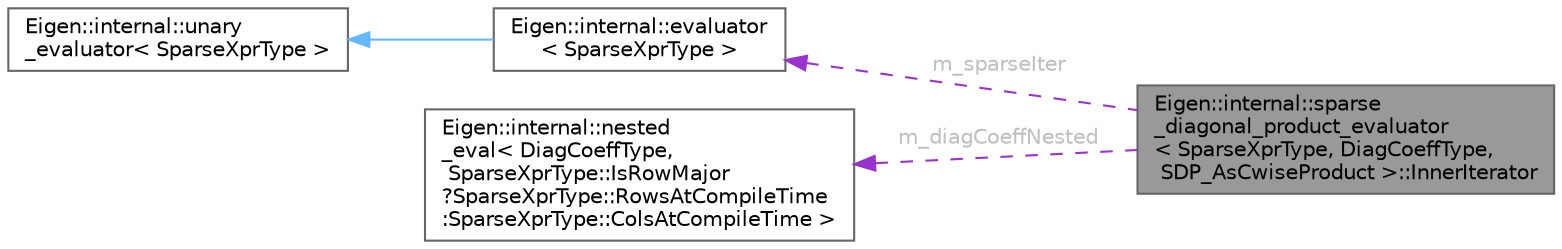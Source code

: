digraph "Eigen::internal::sparse_diagonal_product_evaluator&lt; SparseXprType, DiagCoeffType, SDP_AsCwiseProduct &gt;::InnerIterator"
{
 // LATEX_PDF_SIZE
  bgcolor="transparent";
  edge [fontname=Helvetica,fontsize=10,labelfontname=Helvetica,labelfontsize=10];
  node [fontname=Helvetica,fontsize=10,shape=box,height=0.2,width=0.4];
  rankdir="LR";
  Node1 [id="Node000001",label="Eigen::internal::sparse\l_diagonal_product_evaluator\l\< SparseXprType, DiagCoeffType,\l SDP_AsCwiseProduct \>::InnerIterator",height=0.2,width=0.4,color="gray40", fillcolor="grey60", style="filled", fontcolor="black",tooltip=" "];
  Node2 -> Node1 [id="edge4_Node000001_Node000002",dir="back",color="darkorchid3",style="dashed",tooltip=" ",label=" m_sparseIter",fontcolor="grey" ];
  Node2 [id="Node000002",label="Eigen::internal::evaluator\l\< SparseXprType \>",height=0.2,width=0.4,color="gray40", fillcolor="white", style="filled",URL="$struct_eigen_1_1internal_1_1evaluator.html",tooltip=" "];
  Node3 -> Node2 [id="edge5_Node000002_Node000003",dir="back",color="steelblue1",style="solid",tooltip=" "];
  Node3 [id="Node000003",label="Eigen::internal::unary\l_evaluator\< SparseXprType \>",height=0.2,width=0.4,color="gray40", fillcolor="white", style="filled",URL="$struct_eigen_1_1internal_1_1unary__evaluator.html",tooltip=" "];
  Node4 -> Node1 [id="edge6_Node000001_Node000004",dir="back",color="darkorchid3",style="dashed",tooltip=" ",label=" m_diagCoeffNested",fontcolor="grey" ];
  Node4 [id="Node000004",label="Eigen::internal::nested\l_eval\< DiagCoeffType,\l SparseXprType::IsRowMajor\l?SparseXprType::RowsAtCompileTime\l:SparseXprType::ColsAtCompileTime \>",height=0.2,width=0.4,color="gray40", fillcolor="white", style="filled",URL="$struct_eigen_1_1internal_1_1nested__eval.html",tooltip=" "];
}
